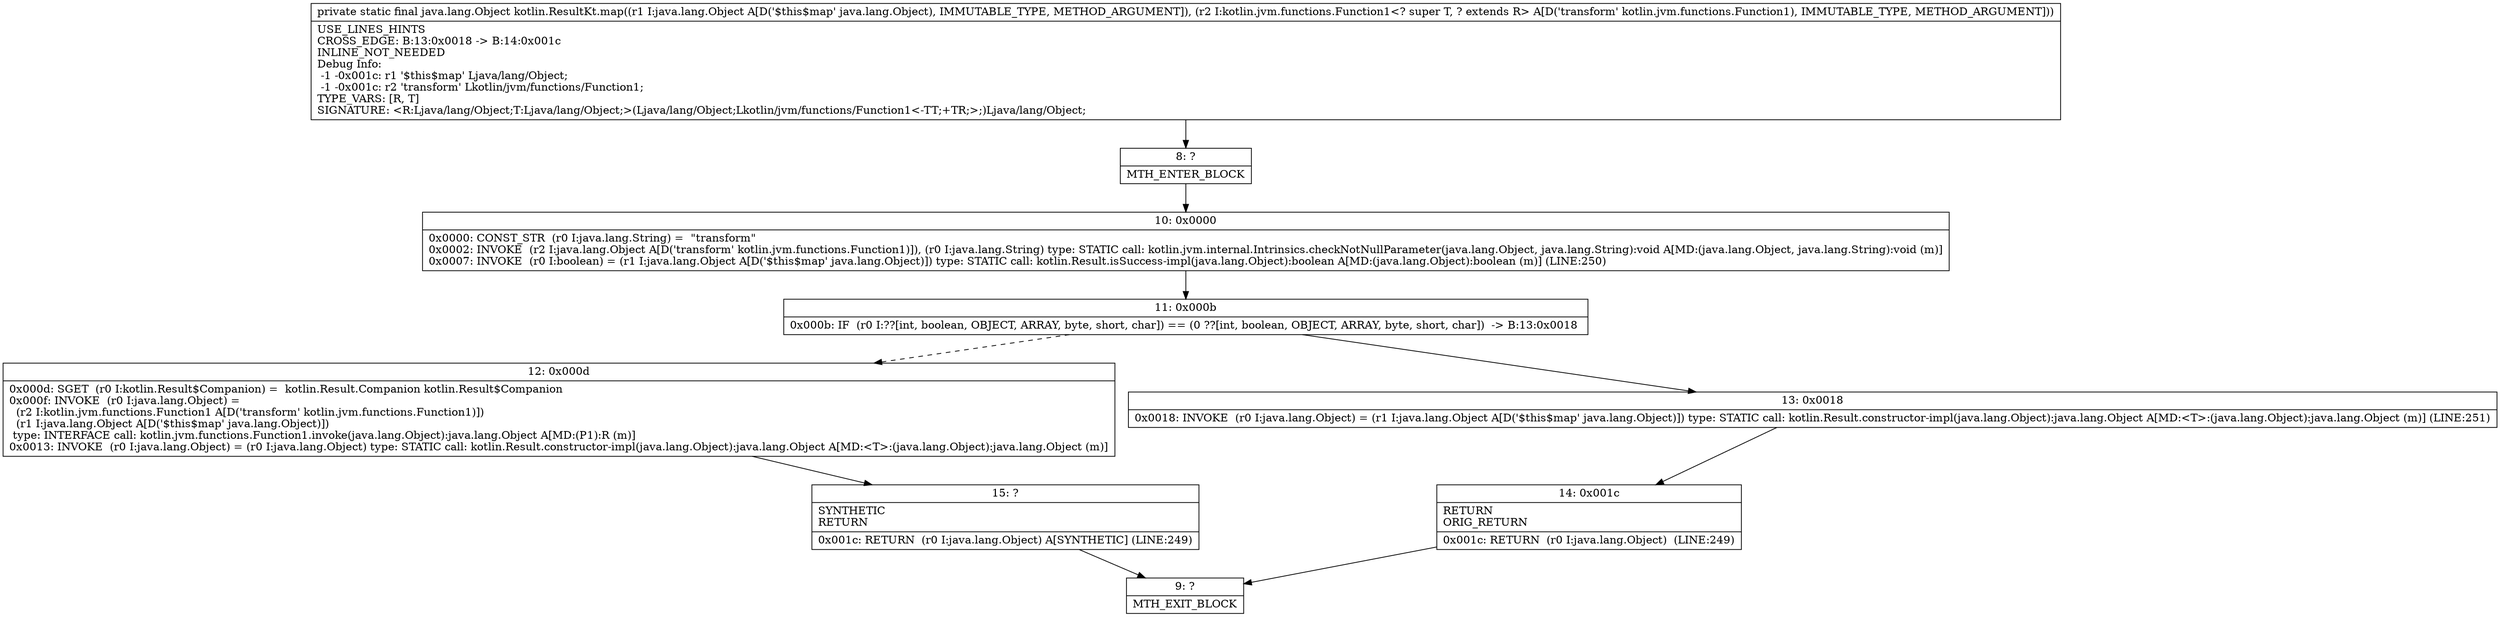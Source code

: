 digraph "CFG forkotlin.ResultKt.map(Ljava\/lang\/Object;Lkotlin\/jvm\/functions\/Function1;)Ljava\/lang\/Object;" {
Node_8 [shape=record,label="{8\:\ ?|MTH_ENTER_BLOCK\l}"];
Node_10 [shape=record,label="{10\:\ 0x0000|0x0000: CONST_STR  (r0 I:java.lang.String) =  \"transform\" \l0x0002: INVOKE  (r2 I:java.lang.Object A[D('transform' kotlin.jvm.functions.Function1)]), (r0 I:java.lang.String) type: STATIC call: kotlin.jvm.internal.Intrinsics.checkNotNullParameter(java.lang.Object, java.lang.String):void A[MD:(java.lang.Object, java.lang.String):void (m)]\l0x0007: INVOKE  (r0 I:boolean) = (r1 I:java.lang.Object A[D('$this$map' java.lang.Object)]) type: STATIC call: kotlin.Result.isSuccess\-impl(java.lang.Object):boolean A[MD:(java.lang.Object):boolean (m)] (LINE:250)\l}"];
Node_11 [shape=record,label="{11\:\ 0x000b|0x000b: IF  (r0 I:??[int, boolean, OBJECT, ARRAY, byte, short, char]) == (0 ??[int, boolean, OBJECT, ARRAY, byte, short, char])  \-\> B:13:0x0018 \l}"];
Node_12 [shape=record,label="{12\:\ 0x000d|0x000d: SGET  (r0 I:kotlin.Result$Companion) =  kotlin.Result.Companion kotlin.Result$Companion \l0x000f: INVOKE  (r0 I:java.lang.Object) = \l  (r2 I:kotlin.jvm.functions.Function1 A[D('transform' kotlin.jvm.functions.Function1)])\l  (r1 I:java.lang.Object A[D('$this$map' java.lang.Object)])\l type: INTERFACE call: kotlin.jvm.functions.Function1.invoke(java.lang.Object):java.lang.Object A[MD:(P1):R (m)]\l0x0013: INVOKE  (r0 I:java.lang.Object) = (r0 I:java.lang.Object) type: STATIC call: kotlin.Result.constructor\-impl(java.lang.Object):java.lang.Object A[MD:\<T\>:(java.lang.Object):java.lang.Object (m)]\l}"];
Node_15 [shape=record,label="{15\:\ ?|SYNTHETIC\lRETURN\l|0x001c: RETURN  (r0 I:java.lang.Object) A[SYNTHETIC] (LINE:249)\l}"];
Node_9 [shape=record,label="{9\:\ ?|MTH_EXIT_BLOCK\l}"];
Node_13 [shape=record,label="{13\:\ 0x0018|0x0018: INVOKE  (r0 I:java.lang.Object) = (r1 I:java.lang.Object A[D('$this$map' java.lang.Object)]) type: STATIC call: kotlin.Result.constructor\-impl(java.lang.Object):java.lang.Object A[MD:\<T\>:(java.lang.Object):java.lang.Object (m)] (LINE:251)\l}"];
Node_14 [shape=record,label="{14\:\ 0x001c|RETURN\lORIG_RETURN\l|0x001c: RETURN  (r0 I:java.lang.Object)  (LINE:249)\l}"];
MethodNode[shape=record,label="{private static final java.lang.Object kotlin.ResultKt.map((r1 I:java.lang.Object A[D('$this$map' java.lang.Object), IMMUTABLE_TYPE, METHOD_ARGUMENT]), (r2 I:kotlin.jvm.functions.Function1\<? super T, ? extends R\> A[D('transform' kotlin.jvm.functions.Function1), IMMUTABLE_TYPE, METHOD_ARGUMENT]))  | USE_LINES_HINTS\lCROSS_EDGE: B:13:0x0018 \-\> B:14:0x001c\lINLINE_NOT_NEEDED\lDebug Info:\l  \-1 \-0x001c: r1 '$this$map' Ljava\/lang\/Object;\l  \-1 \-0x001c: r2 'transform' Lkotlin\/jvm\/functions\/Function1;\lTYPE_VARS: [R, T]\lSIGNATURE: \<R:Ljava\/lang\/Object;T:Ljava\/lang\/Object;\>(Ljava\/lang\/Object;Lkotlin\/jvm\/functions\/Function1\<\-TT;+TR;\>;)Ljava\/lang\/Object;\l}"];
MethodNode -> Node_8;Node_8 -> Node_10;
Node_10 -> Node_11;
Node_11 -> Node_12[style=dashed];
Node_11 -> Node_13;
Node_12 -> Node_15;
Node_15 -> Node_9;
Node_13 -> Node_14;
Node_14 -> Node_9;
}

